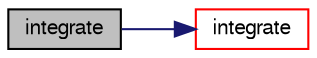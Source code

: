 digraph "integrate"
{
  bgcolor="transparent";
  edge [fontname="FreeSans",fontsize="10",labelfontname="FreeSans",labelfontsize="10"];
  node [fontname="FreeSans",fontsize="10",shape=record];
  rankdir="LR";
  Node1471 [label="integrate",height=0.2,width=0.4,color="black", fillcolor="grey75", style="filled", fontcolor="black"];
  Node1471 -> Node1472 [color="midnightblue",fontsize="10",style="solid",fontname="FreeSans"];
  Node1472 [label="integrate",height=0.2,width=0.4,color="red",URL="$a29378.html#afac891fa3413f09f9e55ee470bc79a93",tooltip="Integration of a field across the surface. "];
}
